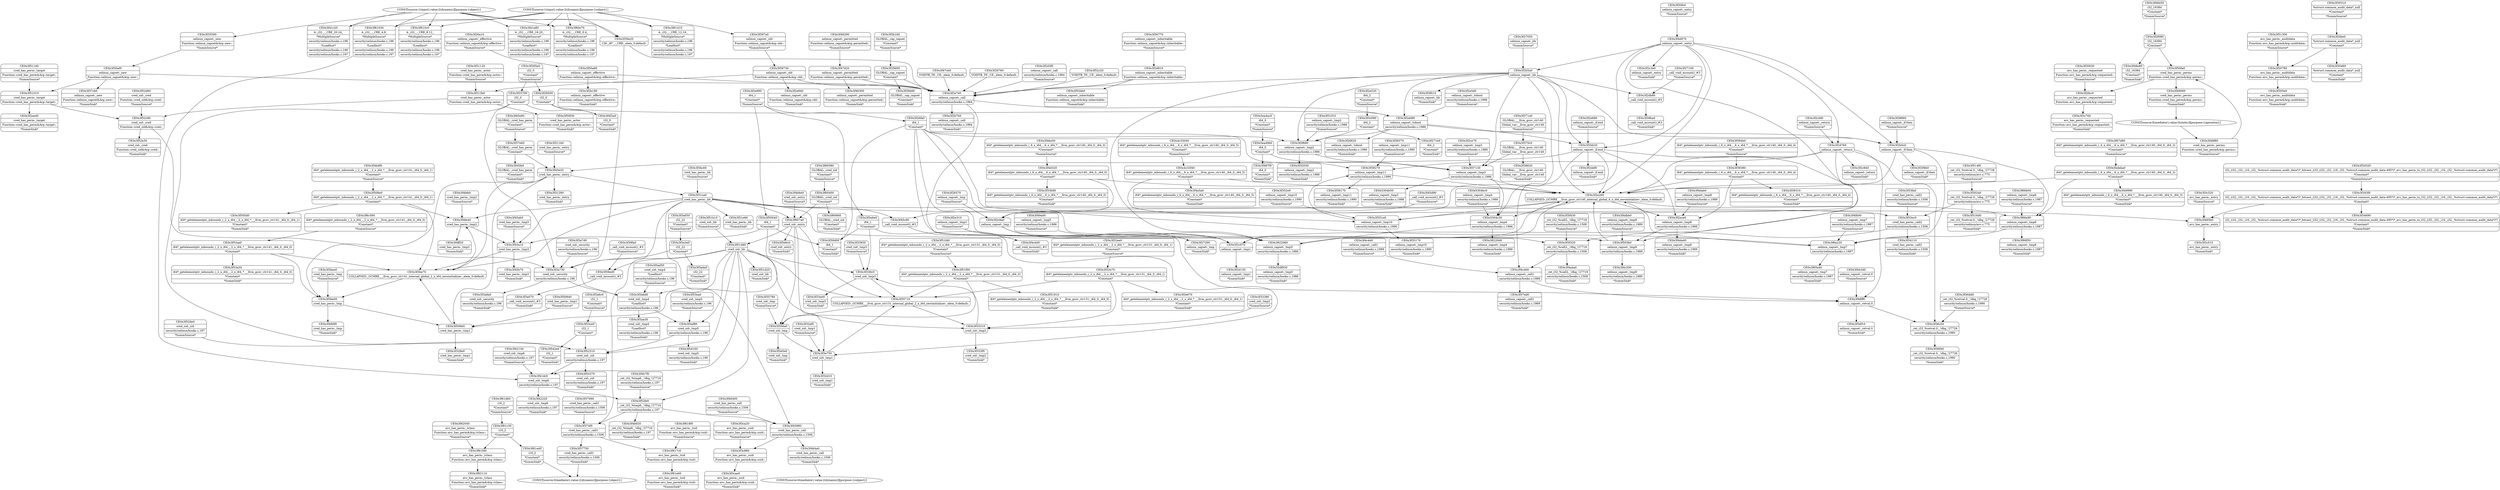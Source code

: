 digraph {
	CE0x3f374f0 [shape=record,shape=Mrecord,label="{CE0x3f374f0|cred_has_perm:_call1|security/selinux/hooks.c,1506}"]
	CE0x3f49a00 [shape=record,shape=Mrecord,label="{CE0x3f49a00|selinux_capset:_tmp5|security/selinux/hooks.c,1986|*SummSource*}"]
	CE0x3f5e6c0 [shape=record,shape=Mrecord,label="{CE0x3f5e6c0|cred_sid:_entry|*SummSink*}"]
	CE0x3f52bb0 [shape=record,shape=Mrecord,label="{CE0x3f52bb0|selinux_capset:_inheritable|Function::selinux_capset&Arg::inheritable::|*SummSink*}"]
	CE0x3f51480 [shape=record,shape=Mrecord,label="{CE0x3f51480|cred_sid:_bb}"]
	CE0x3f35170 [shape=record,shape=Mrecord,label="{CE0x3f35170|selinux_capset:_tmp10|security/selinux/hooks.c,1990|*SummSink*}"]
	CE0x3f6c580 [shape=record,shape=Mrecord,label="{CE0x3f6c580|i64*_getelementptr_inbounds_(_2_x_i64_,_2_x_i64_*___llvm_gcov_ctr141,_i64_0,_i64_0)|*Constant*|*SummSource*}"]
	CE0x3f3f320 [shape=record,shape=Mrecord,label="{CE0x3f3f320|_ret_i32_%call2,_!dbg_!27719|security/selinux/hooks.c,1508}"]
	CE0x3f4bdf0 [shape=record,shape=Mrecord,label="{CE0x3f4bdf0|i64*_getelementptr_inbounds_(_2_x_i64_,_2_x_i64_*___llvm_gcov_ctr141,_i64_0,_i64_1)|*Constant*|*SummSource*}"]
	CE0x3f26fa0 [shape=record,shape=Mrecord,label="{CE0x3f26fa0|i64_1|*Constant*}"]
	CE0x5bdeba0 [shape=record,shape=Mrecord,label="{CE0x5bdeba0|i64*_getelementptr_inbounds_(_6_x_i64_,_6_x_i64_*___llvm_gcov_ctr140,_i64_0,_i64_3)|*Constant*}"]
	CE0x3f38270 [shape=record,shape=Mrecord,label="{CE0x3f38270|selinux_capset:_tmp11|security/selinux/hooks.c,1990}"]
	CE0x3f60580 [shape=record,shape=Mrecord,label="{CE0x3f60580|GLOBAL:_cred_sid|*Constant*|*SummSource*}"]
	CE0x3f45e20 [shape=record,shape=Mrecord,label="{CE0x3f45e20|cred_has_perm:_entry}"]
	CE0x3f618f0 [shape=record,shape=Mrecord,label="{CE0x3f618f0|avc_has_perm:_tsid|Function::avc_has_perm&Arg::tsid::|*SummSource*}"]
	CE0x3f53ea0 [shape=record,shape=Mrecord,label="{CE0x3f53ea0|cred_sid:_tmp5|security/selinux/hooks.c,196|*SummSource*}"]
	CE0x3f617c0 [shape=record,shape=Mrecord,label="{CE0x3f617c0|avc_has_perm:_tsid|Function::avc_has_perm&Arg::tsid::}"]
	CE0x3f52e30 [shape=record,shape=Mrecord,label="{CE0x3f52e30|cred_sid:_cred|Function::cred_sid&Arg::cred::|*SummSink*}"]
	CE0x3f47cb0 [shape=record,shape=Mrecord,label="{CE0x3f47cb0|VOIDTB_TE:_CE:_elem_0:default:}"]
	CE0x3f46290 [shape=record,shape=Mrecord,label="{CE0x3f46290|selinux_capset:_permitted|Function::selinux_capset&Arg::permitted::|*SummSource*}"]
	CE0x3f464a0 [shape=record,shape=Mrecord,label="{CE0x3f464a0|cred_has_perm:_call|security/selinux/hooks.c,1506|*SummSink*}"]
	CE0x3f30030 [shape=record,shape=Mrecord,label="{CE0x3f30030|avc_has_perm:_requested|Function::avc_has_perm&Arg::requested::|*SummSource*}"]
	CE0x3f54160 [shape=record,shape=Mrecord,label="{CE0x3f54160|cred_sid:_tmp5|security/selinux/hooks.c,196|*SummSink*}"]
	CE0x3f33a00 [shape=record,shape=Mrecord,label="{CE0x3f33a00|cred_sid:_tmp3|*SummSink*}"]
	CE0x3f48e80 [shape=record,shape=Mrecord,label="{CE0x3f48e80|i32_16384|*Constant*|*SummSink*}"]
	CE0x3f4b7f0 [shape=record,shape=Mrecord,label="{CE0x3f4b7f0|_ret_i32_%tmp6,_!dbg_!27716|security/selinux/hooks.c,197|*SummSource*}"]
	CE0x3f343f0 [shape=record,shape=Mrecord,label="{CE0x3f343f0|i32_(i32,_i32,_i16,_i32,_%struct.common_audit_data*)*_bitcast_(i32_(i32,_i32,_i16,_i32,_%struct.common_audit_data.495*)*_avc_has_perm_to_i32_(i32,_i32,_i16,_i32,_%struct.common_audit_data*)*)|*Constant*}"]
	CE0x3f313b0 [shape=record,shape=Mrecord,label="{CE0x3f313b0|cred_has_perm:_actor|Function::cred_has_perm&Arg::actor::}"]
	CE0x3f36f40 [shape=record,shape=Mrecord,label="{CE0x3f36f40|_ret_i32_%retval.0,_!dbg_!27726|security/selinux/hooks.c,1990|*SummSink*}"]
	CE0x3f36dd0 [shape=record,shape=Mrecord,label="{CE0x3f36dd0|_ret_i32_%retval.0,_!dbg_!27726|security/selinux/hooks.c,1990|*SummSource*}"]
	CE0x3f3a6c0 [shape=record,shape=Mrecord,label="{CE0x3f3a6c0|i32_1|*Constant*|*SummSource*}"]
	CE0x3f52d60 [shape=record,shape=Mrecord,label="{CE0x3f52d60|cred_sid:_cred|Function::cred_sid&Arg::cred::|*SummSource*}"]
	CE0x3f48ff0 [shape=record,shape=Mrecord,label="{CE0x3f48ff0|selinux_capset:_retval.0}"]
	CE0x3f3ae30 [shape=record,shape=Mrecord,label="{CE0x3f3ae30|cred_sid:_tmp4|*LoadInst*|security/selinux/hooks.c,196|*SummSink*}"]
	CE0x4c32f40 [shape=record,shape=Mrecord,label="{CE0x4c32f40|i64*_getelementptr_inbounds_(_6_x_i64_,_6_x_i64_*___llvm_gcov_ctr140,_i64_0,_i64_5)|*Constant*}"]
	CE0x3f31e60 [shape=record,shape=Mrecord,label="{CE0x3f31e60|cred_has_perm:_bb|*SummSink*}"]
	CE0x3f338c0 [shape=record,shape=Mrecord,label="{CE0x3f338c0|cred_sid:_tmp3}"]
	CE0x3f27260 [shape=record,shape=Mrecord,label="{CE0x3f27260|selinux_capset:_tmp|*SummSink*}"]
	CE0x3f351e0 [shape=record,shape=Mrecord,label="{CE0x3f351e0|selinux_capset:_tmp10|security/selinux/hooks.c,1990}"]
	CE0x3f2e5d0 [shape=record,shape=Mrecord,label="{CE0x3f2e5d0|selinux_capset:_tobool|security/selinux/hooks.c,1986|*SummSource*}"]
	CE0x3f2def0 [shape=record,shape=Mrecord,label="{CE0x3f2def0|selinux_capset:_if.end|*SummSink*}"]
	CE0x3f49060 [shape=record,shape=Mrecord,label="{CE0x3f49060|cred_has_perm:_perms|Function::cred_has_perm&Arg::perms::|*SummSink*}"]
	CE0x3f33ec0 [shape=record,shape=Mrecord,label="{CE0x3f33ec0|cred_has_perm:_call2|security/selinux/hooks.c,1508}"]
	CE0x3f37750 [shape=record,shape=Mrecord,label="{CE0x3f37750|cred_has_perm:_call1|security/selinux/hooks.c,1506|*SummSink*}"]
	CE0x3f30310 [shape=record,shape=Mrecord,label="{CE0x3f30310|%struct.common_audit_data*_null|*Constant*|*SummSource*}"]
	CE0x3f514f0 [shape=record,shape=Mrecord,label="{CE0x3f514f0|_ret_i32_%retval.0,_!dbg_!27728|security/selinux/avc.c,775|*SummSource*}"]
	CE0x3f39ed0 [shape=record,shape=Mrecord,label="{CE0x3f39ed0|_call_void_mcount()_#3}"]
	CE0x3f54370 [shape=record,shape=Mrecord,label="{CE0x3f54370|cred_sid:_sid|security/selinux/hooks.c,197|*SummSink*}"]
	CE0x3f50840 [shape=record,shape=Mrecord,label="{CE0x3f50840|cred_has_perm:_tmp1|*SummSource*}"]
	CE0x3f3e5e0 [shape=record,shape=Mrecord,label="{CE0x3f3e5e0|cred_sid:_tmp|*SummSink*}"]
	CE0x3f2b5a0 [shape=record,shape=Mrecord,label="{CE0x3f2b5a0|selinux_capset:_bb}"]
	CE0x3f2e260 [shape=record,shape=Mrecord,label="{CE0x3f2e260|COLLAPSED:_GCMRE___llvm_gcov_ctr140_internal_global_6_x_i64_zeroinitializer:_elem_0:default:}"]
	CE0x3f68f50 [shape=record,shape=Mrecord,label="{CE0x3f68f50|selinux_capset:_tmp6|security/selinux/hooks.c,1987|*SummSink*}"]
	CE0x3f45e90 [shape=record,shape=Mrecord,label="{CE0x3f45e90|GLOBAL:_cred_has_perm|*Constant*|*SummSource*}"]
	CE0x3f37ed0 [shape=record,shape=Mrecord,label="{CE0x3f37ed0|selinux_capset:_call1|security/selinux/hooks.c,1989|*SummSink*}"]
	CE0x3f37130 [shape=record,shape=Mrecord,label="{CE0x3f37130|selinux_capset:_tmp3|security/selinux/hooks.c,1986}"]
	CE0x3f37cb0 [shape=record,shape=Mrecord,label="{CE0x3f37cb0|selinux_capset:_new|Function::selinux_capset&Arg::new::|*SummSink*}"]
	CE0x3f66a90 [shape=record,shape=Mrecord,label="{CE0x3f66a90|selinux_capset:_tmp6|security/selinux/hooks.c,1987}"]
	CE0x3f3e6e0 [shape=record,shape=Mrecord,label="{CE0x3f3e6e0|i64_1|*Constant*}"]
	CE0x3f2db80 [shape=record,shape=Mrecord,label="{CE0x3f2db80|_call_void_mcount()_#3}"]
	CE0x3f4c200 [shape=record,shape=Mrecord,label="{CE0x3f4c200|selinux_capset:_tmp9|security/selinux/hooks.c,1989|*SummSink*}"]
	CE0x3f2e940 [shape=record,shape=Mrecord,label="{CE0x3f2e940|selinux_capset:_old|Function::selinux_capset&Arg::old::|*SummSink*}"]
	CE0x3f51f00 [shape=record,shape=Mrecord,label="{CE0x3f51f00|i64*_getelementptr_inbounds_(_2_x_i64_,_2_x_i64_*___llvm_gcov_ctr131,_i64_0,_i64_0)|*Constant*}"]
	CE0x3f42100 [shape=record,shape=Mrecord,label="{CE0x3f42100|cred_sid:_tmp6|security/selinux/hooks.c,197|*SummSource*}"]
	CE0x3f32030 [shape=record,shape=Mrecord,label="{CE0x3f32030|selinux_capset:_tmp2|security/selinux/hooks.c,1986|*SummSink*}"]
	CE0x3f49990 [shape=record,shape=Mrecord,label="{CE0x3f49990|i64*_getelementptr_inbounds_(_6_x_i64_,_6_x_i64_*___llvm_gcov_ctr140,_i64_0,_i64_3)|*Constant*|*SummSink*}"]
	CE0x3f2c070 [shape=record,shape=Mrecord,label="{CE0x3f2c070|selinux_capset:_tmp1}"]
	CE0x3f39fa0 [shape=record,shape=Mrecord,label="{CE0x3f39fa0|_call_void_mcount()_#3|*SummSource*}"]
	CE0x3f27100 [shape=record,shape=Mrecord,label="{CE0x3f27100|_call_void_mcount()_#3|*SummSource*}"]
	CE0x3f298b0 [shape=record,shape=Mrecord,label="{CE0x3f298b0|selinux_capset:_if.then|*SummSink*}"]
	CE0x3f4dab0 [shape=record,shape=Mrecord,label="{CE0x3f4dab0|selinux_capset:_tmp8|security/selinux/hooks.c,1989|*SummSource*}"]
	CE0x3f45880 [shape=record,shape=Mrecord,label="{CE0x3f45880|cred_has_perm:_call|security/selinux/hooks.c,1506}"]
	CE0x3f51300 [shape=record,shape=Mrecord,label="{CE0x3f51300|avc_has_perm:_auditdata|Function::avc_has_perm&Arg::auditdata::|*SummSource*}"]
	CE0x3f371a0 [shape=record,shape=Mrecord,label="{CE0x3f371a0|GLOBAL:___llvm_gcov_ctr140|Global_var:__llvm_gcov_ctr140|*SummSource*}"]
	CE0x55df930 [shape=record,shape=Mrecord,label="{CE0x55df930|selinux_capset:_tmp5|security/selinux/hooks.c,1986|*SummSink*}"]
	CE0x3f2e680 [shape=record,shape=Mrecord,label="{CE0x3f2e680|selinux_capset:_if.end|*SummSource*}"]
	CE0x3f50a80 [shape=record,shape=Mrecord,label="{CE0x3f50a80|selinux_capset:_effective|Function::selinux_capset&Arg::effective::}"]
	CE0x3f26760 [shape=record,shape=Mrecord,label="{CE0x3f26760|VOIDTB_TE:_CE:_elem_0:default:}"]
	CE0x3f3a8a0 [shape=record,shape=Mrecord,label="{CE0x3f3a8a0|cred_sid:_security|security/selinux/hooks.c,196|*SummSink*}"]
	CE0x3f31290 [shape=record,shape=Mrecord,label="{CE0x3f31290|cred_has_perm:_entry|*SummSink*}"]
	CE0x3f503b0 [shape=record,shape=Mrecord,label="{CE0x3f503b0|selinux_capset:_tmp9|security/selinux/hooks.c,1989}"]
	CE0x3f2fec0 [shape=record,shape=Mrecord,label="{CE0x3f2fec0|avc_has_perm:_requested|Function::avc_has_perm&Arg::requested::}"]
	CE0x3f3a3e0 [shape=record,shape=Mrecord,label="{CE0x3f3a3e0|i32_22|*Constant*}"]
	CE0x3f47d20 [shape=record,shape=Mrecord,label="{CE0x3f47d20|selinux_capset:_permitted|Function::selinux_capset&Arg::permitted::}"]
	CE0x3f39dd0 [shape=record,shape=Mrecord,label="{CE0x3f39dd0|GLOBAL:_cap_capset|*Constant*|*SummSink*}"]
	CE0x3f61a60 [shape=record,shape=Mrecord,label="{CE0x3f61a60|avc_has_perm:_tsid|Function::avc_has_perm&Arg::tsid::|*SummSink*}"]
	CE0x3f33b80 [shape=record,shape=Mrecord,label="{CE0x3f33b80|i64*_getelementptr_inbounds_(_6_x_i64_,_6_x_i64_*___llvm_gcov_ctr140,_i64_0,_i64_0)|*Constant*|*SummSink*}"]
	CE0x3f51910 [shape=record,shape=Mrecord,label="{CE0x3f51910|i64*_getelementptr_inbounds_(_2_x_i64_,_2_x_i64_*___llvm_gcov_ctr131,_i64_0,_i64_0)|*Constant*|*SummSink*}"]
	CE0x3f4b6e0 [shape=record,shape=Mrecord,label="{CE0x3f4b6e0|cred_sid:_entry|*SummSource*}"]
	CE0x3f2e310 [shape=record,shape=Mrecord,label="{CE0x3f2e310|selinux_capset:_tmp1|*SummSource*}"]
	CE0x3822060 [shape=record,shape=Mrecord,label="{CE0x3822060|selinux_capset:_tmp5|security/selinux/hooks.c,1986}"]
	CE0x3f53ce0 [shape=record,shape=Mrecord,label="{CE0x3f53ce0|i32_1|*Constant*}"]
	CE0x3f34690 [shape=record,shape=Mrecord,label="{CE0x3f34690|i32_(i32,_i32,_i16,_i32,_%struct.common_audit_data*)*_bitcast_(i32_(i32,_i32,_i16,_i32,_%struct.common_audit_data.495*)*_avc_has_perm_to_i32_(i32,_i32,_i16,_i32,_%struct.common_audit_data*)*)|*Constant*|*SummSink*}"]
	CE0x5ea49b0 [shape=record,shape=Mrecord,label="{CE0x5ea49b0|i64_0|*Constant*}"]
	CE0x3f3a7d0 [shape=record,shape=Mrecord,label="{CE0x3f3a7d0|cred_sid:_security|security/selinux/hooks.c,196|*SummSource*}"]
	CE0x3f2d760 [shape=record,shape=Mrecord,label="{CE0x3f2d760|selinux_capset:_return}"]
	CE0x3f285e0 [shape=record,shape=Mrecord,label="{CE0x3f285e0|i32_0|*Constant*|*SummSource*}"]
	CE0x3f271b0 [shape=record,shape=Mrecord,label="{CE0x3f271b0|i64_2|*Constant*|*SummSink*}"]
	CE0x3f4cd40 [shape=record,shape=Mrecord,label="{CE0x3f4cd40|_call_void_mcount()_#3|*SummSink*}"]
	CE0x3f2b0c0 [shape=record,shape=Mrecord,label="{CE0x3f2b0c0|selinux_capset:_if.then}"]
	CE0x3f60660 [shape=record,shape=Mrecord,label="{CE0x3f60660|GLOBAL:_cred_sid|*Constant*|*SummSink*}"]
	"CONST[source:0(mediator),value:0(static)][purpose:{operation}]"
	CE0x3f4feb0 [shape=record,shape=Mrecord,label="{CE0x3f4feb0|cred_has_perm:_tmp2|*SummSource*}"]
	CE0x5ea4ac0 [shape=record,shape=Mrecord,label="{CE0x5ea4ac0|i64_0|*Constant*|*SummSource*}"]
	CE0x3f41dc0 [shape=record,shape=Mrecord,label="{CE0x3f41dc0|cred_sid:_tmp6|security/selinux/hooks.c,197}"]
	CE0x3f2e890 [shape=record,shape=Mrecord,label="{CE0x3f2e890|i64_1|*Constant*|*SummSource*}"]
	CE0x3f50f30 [shape=record,shape=Mrecord,label="{CE0x3f50f30|cred_has_perm:_actor|Function::cred_has_perm&Arg::actor::|*SummSink*}"]
	CE0x3f38170 [shape=record,shape=Mrecord,label="{CE0x3f38170|selinux_capset:_tmp11|security/selinux/hooks.c,1990|*SummSink*}"]
	CE0x3f542e0 [shape=record,shape=Mrecord,label="{CE0x3f542e0|i32_1|*Constant*|*SummSink*}"]
	CE0x3f67d80 [shape=record,shape=Mrecord,label="{CE0x3f67d80|i64*_getelementptr_inbounds_(_6_x_i64_,_6_x_i64_*___llvm_gcov_ctr140,_i64_0,_i64_3)|*Constant*|*SummSource*}"]
	CE0x3f3f680 [shape=record,shape=Mrecord,label="{CE0x3f3f680|selinux_capset:_tmp2|security/selinux/hooks.c,1986}"]
	CE0x3f3c510 [shape=record,shape=Mrecord,label="{CE0x3f3c510|avc_has_perm:_entry|*SummSink*}"]
	CE0x3f30fc0 [shape=record,shape=Mrecord,label="{CE0x3f30fc0|selinux_capset:_entry|*SummSource*}"]
	CE0x3f53aa0 [shape=record,shape=Mrecord,label="{CE0x3f53aa0|i64*_getelementptr_inbounds_(_2_x_i64_,_2_x_i64_*___llvm_gcov_ctr141,_i64_0,_i64_0)|*Constant*}"]
	CE0x3f508e0 [shape=record,shape=Mrecord,label="{CE0x3f508e0|i64*_getelementptr_inbounds_(_2_x_i64_,_2_x_i64_*___llvm_gcov_ctr141,_i64_0,_i64_1)|*Constant*}"]
	CE0x3f28500 [shape=record,shape=Mrecord,label="{CE0x3f28500|i32_0|*Constant*}"]
	CE0x3f506b0 [shape=record,shape=Mrecord,label="{CE0x3f506b0|cred_has_perm:_tmp1}"]
	CE0x3f2d3f0 [shape=record,shape=Mrecord,label="{CE0x3f2d3f0|selinux_capset:_call|security/selinux/hooks.c,1984|*SummSource*}"]
	CE0x3f26570 [shape=record,shape=Mrecord,label="{CE0x3f26570|selinux_capset:_tmp|*SummSource*}"]
	CE0x3f33310 [shape=record,shape=Mrecord,label="{CE0x3f33310|cred_sid:_tmp2}"]
	CE0x3f328e0 [shape=record,shape=Mrecord,label="{CE0x3f328e0|cred_has_perm:_tmp1|*SummSink*}"]
	CE0x3f443d0 [shape=record,shape=Mrecord,label="{CE0x3f443d0|selinux_capset:_retval.0|*SummSource*}"]
	CE0x3f33700 [shape=record,shape=Mrecord,label="{CE0x3f33700|i32_0|*Constant*}"]
	"CONST[source:1(input),value:2(dynamic)][purpose:{object}]"
	CE0x3f311b0 [shape=record,shape=Mrecord,label="{CE0x3f311b0|cred_has_perm:_entry|*SummSource*}"]
	CE0x3f6a220 [shape=record,shape=Mrecord,label="{CE0x3f6a220|selinux_capset:_tmp7|security/selinux/hooks.c,1987}"]
	CE0x3f61c30 [shape=record,shape=Mrecord,label="{CE0x3f61c30|i16_2|*Constant*}"]
	CE0x3f37e60 [shape=record,shape=Mrecord,label="{CE0x3f37e60|GLOBAL:_cred_has_perm|*Constant*}"]
	CE0x3f4c4d0 [shape=record,shape=Mrecord,label="{CE0x3f4c4d0|selinux_capset:_call1|security/selinux/hooks.c,1989|*SummSource*}"]
	CE0x3f30780 [shape=record,shape=Mrecord,label="{CE0x3f30780|avc_has_perm:_auditdata|Function::avc_has_perm&Arg::auditdata::}"]
	CE0x3f302a0 [shape=record,shape=Mrecord,label="{CE0x3f302a0|_ret_i32_%retval.0,_!dbg_!27728|security/selinux/avc.c,775}"]
	CE0x5304c30 [shape=record,shape=Mrecord,label="{CE0x5304c30|selinux_capset:_tmp4|security/selinux/hooks.c,1986}"]
	CE0x3f529e0 [shape=record,shape=Mrecord,label="{CE0x3f529e0|cred_sid:_sid|security/selinux/hooks.c,197|*SummSource*}"]
	CE0x3f2e7e0 [shape=record,shape=Mrecord,label="{CE0x3f2e7e0|selinux_capset:_call|security/selinux/hooks.c,1984}"]
	CE0x3f66b00 [shape=record,shape=Mrecord,label="{CE0x3f66b00|selinux_capset:_tmp6|security/selinux/hooks.c,1987|*SummSource*}"]
	CE0x3f4c460 [shape=record,shape=Mrecord,label="{CE0x3f4c460|selinux_capset:_call1|security/selinux/hooks.c,1989}"]
	CE0x3f4fb00 [shape=record,shape=Mrecord,label="{CE0x3f4fb00|selinux_capset:_tmp7|security/selinux/hooks.c,1987|*SummSource*}"]
	CE0x3f4fe40 [shape=record,shape=Mrecord,label="{CE0x3f4fe40|cred_has_perm:_tmp2}"]
	CE0x3f3a070 [shape=record,shape=Mrecord,label="{CE0x3f3a070|_call_void_mcount()_#3|*SummSink*}"]
	CE0x3f61d60 [shape=record,shape=Mrecord,label="{CE0x3f61d60|i16_2|*Constant*|*SummSource*}"]
	CE0x3f50fa0 [shape=record,shape=Mrecord,label="{CE0x3f50fa0|cred_has_perm:_perms|Function::cred_has_perm&Arg::perms::}"]
	CE0x3f3f430 [shape=record,shape=Mrecord,label="{CE0x3f3f430|_ret_i32_%call2,_!dbg_!27719|security/selinux/hooks.c,1508|*SummSource*}"]
	CE0x3f4f2a0 [shape=record,shape=Mrecord,label="{CE0x3f4f2a0|i32_0|*Constant*|*SummSink*}"]
	CE0x3f38370 [shape=record,shape=Mrecord,label="{CE0x3f38370|selinux_capset:_tmp11|security/selinux/hooks.c,1990|*SummSource*}"]
	CE0x3f60e70 [shape=record,shape=Mrecord,label="{CE0x3f60e70|4:_i32,_:_CRE_0,4_|*MultipleSource*|security/selinux/hooks.c,196|*LoadInst*|security/selinux/hooks.c,196|security/selinux/hooks.c,197}"]
	CE0x3f45d90 [shape=record,shape=Mrecord,label="{CE0x3f45d90|_call_void_mcount()_#3|*SummSource*}"]
	CE0x3f51010 [shape=record,shape=Mrecord,label="{CE0x3f51010|cred_has_perm:_target|Function::cred_has_perm&Arg::target::}"]
	CE0x3f65a40 [shape=record,shape=Mrecord,label="{CE0x3f65a40|selinux_capset:_tmp7|security/selinux/hooks.c,1987|*SummSink*}"]
	CE0x3f31ca0 [shape=record,shape=Mrecord,label="{CE0x3f31ca0|cred_has_perm:_bb}"]
	CE0x3f480f0 [shape=record,shape=Mrecord,label="{CE0x3f480f0|cred_has_perm:_tmp|*SummSink*}"]
	CE0x3f41c20 [shape=record,shape=Mrecord,label="{CE0x3f41c20|4:_i32,_:_CRE_20,24_|*MultipleSource*|security/selinux/hooks.c,196|*LoadInst*|security/selinux/hooks.c,196|security/selinux/hooks.c,197}"]
	CE0x3f4a5a0 [shape=record,shape=Mrecord,label="{CE0x3f4a5a0|i64*_getelementptr_inbounds_(_6_x_i64_,_6_x_i64_*___llvm_gcov_ctr140,_i64_0,_i64_5)|*Constant*|*SummSink*}"]
	CE0x3f60400 [shape=record,shape=Mrecord,label="{CE0x3f60400|GLOBAL:_cred_sid|*Constant*}"]
	CE0x3f2c9a0 [shape=record,shape=Mrecord,label="{CE0x3f2c9a0|selinux_capset:_tmp}"]
	CE0x3f52c20 [shape=record,shape=Mrecord,label="{CE0x3f52c20|VOIDTB_TE:_CE:_elem_0:default:}"]
	CE0x38220d0 [shape=record,shape=Mrecord,label="{CE0x38220d0|selinux_capset:_tmp4|security/selinux/hooks.c,1986|*SummSink*}"]
	CE0x3f35710 [shape=record,shape=Mrecord,label="{CE0x3f35710|COLLAPSED:_GCMRE___llvm_gcov_ctr131_internal_global_2_x_i64_zeroinitializer:_elem_0:default:}"]
	CE0x3f3ad50 [shape=record,shape=Mrecord,label="{CE0x3f3ad50|cred_sid:_tmp4|*LoadInst*|security/selinux/hooks.c,196|*SummSource*}"]
	CE0x3f33380 [shape=record,shape=Mrecord,label="{CE0x3f33380|cred_sid:_tmp2|*SummSource*}"]
	CE0x3f2b180 [shape=record,shape=Mrecord,label="{CE0x3f2b180|selinux_capset:_effective|Function::selinux_capset&Arg::effective::|*SummSink*}"]
	CE0x3f505d0 [shape=record,shape=Mrecord,label="{CE0x3f505d0|i64*_getelementptr_inbounds_(_2_x_i64_,_2_x_i64_*___llvm_gcov_ctr141,_i64_0,_i64_1)|*Constant*|*SummSink*}"]
	CE0x3f62110 [shape=record,shape=Mrecord,label="{CE0x3f62110|avc_has_perm:_tclass|Function::avc_has_perm&Arg::tclass::|*SummSink*}"]
	"CONST[source:0(mediator),value:2(dynamic)][purpose:{subject}]"
	CE0x3f4d320 [shape=record,shape=Mrecord,label="{CE0x3f4d320|i64*_getelementptr_inbounds_(_6_x_i64_,_6_x_i64_*___llvm_gcov_ctr140,_i64_0,_i64_0)|*Constant*}"]
	CE0x3f36c50 [shape=record,shape=Mrecord,label="{CE0x3f36c50|_ret_i32_%retval.0,_!dbg_!27726|security/selinux/hooks.c,1990}"]
	CE0x3f32e70 [shape=record,shape=Mrecord,label="{CE0x3f32e70|i64*_getelementptr_inbounds_(_2_x_i64_,_2_x_i64_*___llvm_gcov_ctr131,_i64_0,_i64_1)|*Constant*}"]
	CE0x3f2bb20 [shape=record,shape=Mrecord,label="{CE0x3f2bb20|selinux_capset:_if.end}"]
	CE0x3f45a10 [shape=record,shape=Mrecord,label="{CE0x3f45a10|cred_has_perm:_tmp3}"]
	CE0x3f3a4a0 [shape=record,shape=Mrecord,label="{CE0x3f3a4a0|i32_22|*Constant*|*SummSink*}"]
	CE0x3f39730 [shape=record,shape=Mrecord,label="{CE0x3f39730|selinux_capset:_old|Function::selinux_capset&Arg::old::}"]
	CE0x3f33fa0 [shape=record,shape=Mrecord,label="{CE0x3f33fa0|cred_has_perm:_call2|security/selinux/hooks.c,1508|*SummSource*}"]
	CE0x3f2ece0 [shape=record,shape=Mrecord,label="{CE0x3f2ece0|selinux_capset:_tmp8|security/selinux/hooks.c,1989}"]
	CE0x3f31120 [shape=record,shape=Mrecord,label="{CE0x3f31120|cred_has_perm:_actor|Function::cred_has_perm&Arg::actor::|*SummSource*}"]
	CE0x3f2ee40 [shape=record,shape=Mrecord,label="{CE0x3f2ee40|cred_has_perm:_target|Function::cred_has_perm&Arg::target::|*SummSink*}"]
	CE0x3f35600 [shape=record,shape=Mrecord,label="{CE0x3f35600|GLOBAL:_cap_capset|*Constant*}"]
	CE0x3f3abd0 [shape=record,shape=Mrecord,label="{CE0x3f3abd0|cred_sid:_tmp4|*LoadInst*|security/selinux/hooks.c,196}"]
	CE0x4c33040 [shape=record,shape=Mrecord,label="{CE0x4c33040|i64*_getelementptr_inbounds_(_6_x_i64_,_6_x_i64_*___llvm_gcov_ctr140,_i64_0,_i64_5)|*Constant*|*SummSource*}"]
	CE0x3f30af0 [shape=record,shape=Mrecord,label="{CE0x3f30af0|selinux_capset:_new|Function::selinux_capset&Arg::new::}"]
	CE0x3f36770 [shape=record,shape=Mrecord,label="{CE0x3f36770|selinux_capset:_inheritable|Function::selinux_capset&Arg::inheritable::|*SummSource*}"]
	CE0x3f34110 [shape=record,shape=Mrecord,label="{CE0x3f34110|cred_has_perm:_call2|security/selinux/hooks.c,1508|*SummSink*}"]
	CE0x3f51fd0 [shape=record,shape=Mrecord,label="{CE0x3f51fd0|i64*_getelementptr_inbounds_(_2_x_i64_,_2_x_i64_*___llvm_gcov_ctr131,_i64_0,_i64_0)|*Constant*|*SummSource*}"]
	CE0x3f2cfd0 [shape=record,shape=Mrecord,label="{CE0x3f2cfd0|selinux_capset:_return|*SummSource*}"]
	CE0x3f2c840 [shape=record,shape=Mrecord,label="{CE0x3f2c840|selinux_capset:_return|*SummSink*}"]
	CE0x3f3c090 [shape=record,shape=Mrecord,label="{CE0x3f3c090|i64_2|*Constant*}"]
	CE0x3f3c320 [shape=record,shape=Mrecord,label="{CE0x3f3c320|avc_has_perm:_entry|*SummSource*}"]
	CE0x3f3c760 [shape=record,shape=Mrecord,label="{CE0x3f3c760|avc_has_perm:_requested|Function::avc_has_perm&Arg::requested::|*SummSink*}"]
	CE0x3f51160 [shape=record,shape=Mrecord,label="{CE0x3f51160|cred_has_perm:_target|Function::cred_has_perm&Arg::target::|*SummSource*}"]
	CE0x3f2e520 [shape=record,shape=Mrecord,label="{CE0x3f2e520|i64_2|*Constant*|*SummSource*}"]
	CE0x3f32d10 [shape=record,shape=Mrecord,label="{CE0x3f32d10|cred_sid:_tmp1|*SummSink*}"]
	CE0x3f52310 [shape=record,shape=Mrecord,label="{CE0x3f52310|cred_sid:_sid|security/selinux/hooks.c,197}"]
	CE0x3f53a30 [shape=record,shape=Mrecord,label="{CE0x3f53a30|i64*_getelementptr_inbounds_(_2_x_i64_,_2_x_i64_*___llvm_gcov_ctr141,_i64_0,_i64_0)|*Constant*|*SummSink*}"]
	CE0x3f45ab0 [shape=record,shape=Mrecord,label="{CE0x3f45ab0|cred_has_perm:_tmp3|*SummSource*}"]
	CE0x3f3f010 [shape=record,shape=Mrecord,label="{CE0x3f3f010|selinux_capset:_bb|*SummSink*}"]
	CE0x3f45c90 [shape=record,shape=Mrecord,label="{CE0x3f45c90|_call_void_mcount()_#3}"]
	CE0x3f394b0 [shape=record,shape=Mrecord,label="{CE0x3f394b0|i64*_getelementptr_inbounds_(_6_x_i64_,_6_x_i64_*___llvm_gcov_ctr140,_i64_0,_i64_4)|*Constant*|*SummSource*}"]
	CE0x3f4d870 [shape=record,shape=Mrecord,label="{CE0x3f4d870|selinux_capset:_entry}"]
	CE0x3f2f080 [shape=record,shape=Mrecord,label="{CE0x3f2f080|i32_16384|*Constant*}"]
	CE0x3f2fde0 [shape=record,shape=Mrecord,label="{CE0x3f2fde0|%struct.common_audit_data*_null|*Constant*}"]
	CE0x3f31f10 [shape=record,shape=Mrecord,label="{CE0x3f31f10|selinux_capset:_tmp2|security/selinux/hooks.c,1986|*SummSource*}"]
	CE0x3f2b7b0 [shape=record,shape=Mrecord,label="{CE0x3f2b7b0|selinux_capset:_call|security/selinux/hooks.c,1984|*SummSink*}"]
	CE0x3f45fe0 [shape=record,shape=Mrecord,label="{CE0x3f45fe0|GLOBAL:_cred_has_perm|*Constant*|*SummSink*}"]
	CE0x3f3be00 [shape=record,shape=Mrecord,label="{CE0x3f3be00|cred_has_perm:_tmp}"]
	CE0x3f46400 [shape=record,shape=Mrecord,label="{CE0x3f46400|cred_has_perm:_call|security/selinux/hooks.c,1506|*SummSource*}"]
	CE0x3f3b160 [shape=record,shape=Mrecord,label="{CE0x3f3b160|GLOBAL:_cap_capset|*Constant*|*SummSource*}"]
	CE0x5304b50 [shape=record,shape=Mrecord,label="{CE0x5304b50|selinux_capset:_tmp3|security/selinux/hooks.c,1986|*SummSink*}"]
	CE0x3f30d00 [shape=record,shape=Mrecord,label="{CE0x3f30d00|i64_1|*Constant*|*SummSink*}"]
	CE0x3f26620 [shape=record,shape=Mrecord,label="{CE0x3f26620|selinux_capset:_tobool|security/selinux/hooks.c,1986|*SummSink*}"]
	CE0x3f4dbb0 [shape=record,shape=Mrecord,label="{CE0x3f4dbb0|selinux_capset:_tmp9|security/selinux/hooks.c,1989|*SummSource*}"]
	CE0x3f3cae0 [shape=record,shape=Mrecord,label="{CE0x3f3cae0|avc_has_perm:_ssid|Function::avc_has_perm&Arg::ssid::|*SummSink*}"]
	CE0x3f51d20 [shape=record,shape=Mrecord,label="{CE0x3f51d20|cred_sid:_bb|*SummSink*}"]
	CE0x3f61030 [shape=record,shape=Mrecord,label="{CE0x3f61030|4:_i32,_:_CRE_4,8_|*MultipleSource*|security/selinux/hooks.c,196|*LoadInst*|security/selinux/hooks.c,196|security/selinux/hooks.c,197}"]
	CE0x3f33930 [shape=record,shape=Mrecord,label="{CE0x3f33930|cred_sid:_tmp3|*SummSource*}"]
	CE0x3f610c0 [shape=record,shape=Mrecord,label="{CE0x3f610c0|4:_i32,_:_CRE_8,12_|*MultipleSource*|security/selinux/hooks.c,196|*LoadInst*|security/selinux/hooks.c,196|security/selinux/hooks.c,197}"]
	CE0x3f2ce70 [shape=record,shape=Mrecord,label="{CE0x3f2ce70|selinux_capset:_tmp3|security/selinux/hooks.c,1986|*SummSource*}"]
	CE0x3f39310 [shape=record,shape=Mrecord,label="{CE0x3f39310|i64*_getelementptr_inbounds_(_6_x_i64_,_6_x_i64_*___llvm_gcov_ctr140,_i64_0,_i64_4)|*Constant*|*SummSink*}"]
	CE0x3f352e0 [shape=record,shape=Mrecord,label="{CE0x3f352e0|selinux_capset:_tmp10|security/selinux/hooks.c,1990|*SummSource*}"]
	CE0x3f356a0 [shape=record,shape=Mrecord,label="{CE0x3f356a0|cred_sid:_tmp}"]
	CE0x3f397a0 [shape=record,shape=Mrecord,label="{CE0x3f397a0|selinux_capset:_old|Function::selinux_capset&Arg::old::|*SummSource*}"]
	CE0x3f607a0 [shape=record,shape=Mrecord,label="{CE0x3f607a0|cred_sid:_entry}"]
	CE0x5304bc0 [shape=record,shape=Mrecord,label="{CE0x5304bc0|selinux_capset:_tmp4|security/selinux/hooks.c,1986|*SummSource*}"]
	CE0x3f52fe0 [shape=record,shape=Mrecord,label="{CE0x3f52fe0|_ret_i32_%tmp6,_!dbg_!27716|security/selinux/hooks.c,197}"]
	CE0x3f62040 [shape=record,shape=Mrecord,label="{CE0x3f62040|avc_has_perm:_tclass|Function::avc_has_perm&Arg::tclass::|*SummSource*}"]
	CE0x3f487f0 [shape=record,shape=Mrecord,label="{CE0x3f487f0|i64_0|*Constant*|*SummSink*}"]
	CE0x3f34520 [shape=record,shape=Mrecord,label="{CE0x3f34520|i32_(i32,_i32,_i16,_i32,_%struct.common_audit_data*)*_bitcast_(i32_(i32,_i32,_i16,_i32,_%struct.common_audit_data.495*)*_avc_has_perm_to_i32_(i32,_i32,_i16,_i32,_%struct.common_audit_data*)*)|*Constant*|*SummSource*}"]
	CE0x3f32af0 [shape=record,shape=Mrecord,label="{CE0x3f32af0|cred_sid:_tmp1|*SummSource*}"]
	CE0x3f39ba0 [shape=record,shape=Mrecord,label="{CE0x3f39ba0|_call_void_mcount()_#3|*SummSink*}"]
	CE0x3f370c0 [shape=record,shape=Mrecord,label="{CE0x3f370c0|GLOBAL:___llvm_gcov_ctr140|Global_var:__llvm_gcov_ctr140}"]
	CE0x3f3c980 [shape=record,shape=Mrecord,label="{CE0x3f3c980|avc_has_perm:_ssid|Function::avc_has_perm&Arg::ssid::}"]
	CE0x3f38620 [shape=record,shape=Mrecord,label="{CE0x3f38620|GLOBAL:___llvm_gcov_ctr140|Global_var:__llvm_gcov_ctr140|*SummSink*}"]
	CE0x3f516d0 [shape=record,shape=Mrecord,label="{CE0x3f516d0|_ret_i32_%retval.0,_!dbg_!27728|security/selinux/avc.c,775|*SummSink*}"]
	CE0x3f32ee0 [shape=record,shape=Mrecord,label="{CE0x3f32ee0|i64*_getelementptr_inbounds_(_2_x_i64_,_2_x_i64_*___llvm_gcov_ctr131,_i64_0,_i64_1)|*Constant*|*SummSource*}"]
	CE0x3f4ff20 [shape=record,shape=Mrecord,label="{CE0x3f4ff20|cred_has_perm:_tmp2|*SummSink*}"]
	CE0x3f61fd0 [shape=record,shape=Mrecord,label="{CE0x3f61fd0|avc_has_perm:_tclass|Function::avc_has_perm&Arg::tclass::}"]
	CE0x3f3bee0 [shape=record,shape=Mrecord,label="{CE0x3f3bee0|cred_has_perm:_tmp|*SummSource*}"]
	CE0x3f45b70 [shape=record,shape=Mrecord,label="{CE0x3f45b70|cred_has_perm:_tmp3|*SummSink*}"]
	CE0x3f39a20 [shape=record,shape=Mrecord,label="{CE0x3f39a20|128:_i8*,_:_CRE:_elem_0:default:}"]
	CE0x3f3a730 [shape=record,shape=Mrecord,label="{CE0x3f3a730|cred_sid:_security|security/selinux/hooks.c,196}"]
	CE0x3f305e0 [shape=record,shape=Mrecord,label="{CE0x3f305e0|avc_has_perm:_auditdata|Function::avc_has_perm&Arg::auditdata::|*SummSink*}"]
	CE0x3f51b10 [shape=record,shape=Mrecord,label="{CE0x3f51b10|cred_sid:_bb|*SummSource*}"]
	CE0x3f61410 [shape=record,shape=Mrecord,label="{CE0x3f61410|4:_i32,_:_CRE_12,16_|*MultipleSource*|security/selinux/hooks.c,196|*LoadInst*|security/selinux/hooks.c,196|security/selinux/hooks.c,197}"]
	CE0x3f3af80 [shape=record,shape=Mrecord,label="{CE0x3f3af80|cred_sid:_tmp5|security/selinux/hooks.c,196}"]
	CE0x3f333f0 [shape=record,shape=Mrecord,label="{CE0x3f333f0|cred_sid:_tmp2|*SummSink*}"]
	"CONST[source:1(input),value:2(dynamic)][purpose:{subject}]"
	CE0x3f48d30 [shape=record,shape=Mrecord,label="{CE0x3f48d30|i32_16384|*Constant*|*SummSource*}"]
	CE0x3f27050 [shape=record,shape=Mrecord,label="{CE0x3f27050|selinux_capset:_bb|*SummSource*}"]
	CE0x3f46a50 [shape=record,shape=Mrecord,label="{CE0x3f46a50|i64*_getelementptr_inbounds_(_6_x_i64_,_6_x_i64_*___llvm_gcov_ctr140,_i64_0,_i64_0)|*Constant*|*SummSource*}"]
	CE0x3f3be70 [shape=record,shape=Mrecord,label="{CE0x3f3be70|COLLAPSED:_GCMRE___llvm_gcov_ctr141_internal_global_2_x_i64_zeroinitializer:_elem_0:default:}"]
	CE0x3f2d130 [shape=record,shape=Mrecord,label="{CE0x3f2d130|selinux_capset:_tmp1|*SummSink*}"]
	CE0x3f30460 [shape=record,shape=Mrecord,label="{CE0x3f30460|%struct.common_audit_data*_null|*Constant*|*SummSink*}"]
	CE0x3f35590 [shape=record,shape=Mrecord,label="{CE0x3f35590|selinux_capset:_new|Function::selinux_capset&Arg::new::|*SummSource*}"]
	CE0x3f35780 [shape=record,shape=Mrecord,label="{CE0x3f35780|cred_sid:_tmp|*SummSource*}"]
	CE0x3f3a650 [shape=record,shape=Mrecord,label="{CE0x3f3a650|i32_22|*Constant*|*SummSource*}"]
	CE0x3f41a80 [shape=record,shape=Mrecord,label="{CE0x3f41a80|4:_i32,_:_CRE_16,20_|*MultipleSource*|security/selinux/hooks.c,196|*LoadInst*|security/selinux/hooks.c,196|security/selinux/hooks.c,197}"]
	CE0x3f3e750 [shape=record,shape=Mrecord,label="{CE0x3f3e750|cred_sid:_tmp1}"]
	CE0x3f42220 [shape=record,shape=Mrecord,label="{CE0x3f42220|cred_sid:_tmp6|security/selinux/hooks.c,197|*SummSink*}"]
	CE0x3f3df10 [shape=record,shape=Mrecord,label="{CE0x3f3df10|selinux_capset:_retval.0|*SummSink*}"]
	CE0x3f4da40 [shape=record,shape=Mrecord,label="{CE0x3f4da40|selinux_capset:_tmp8|security/selinux/hooks.c,1989|*SummSink*}"]
	CE0x3f3bc60 [shape=record,shape=Mrecord,label="{CE0x3f3bc60|cred_has_perm:_bb|*SummSource*}"]
	CE0x3f39380 [shape=record,shape=Mrecord,label="{CE0x3f39380|i64*_getelementptr_inbounds_(_6_x_i64_,_6_x_i64_*___llvm_gcov_ctr140,_i64_0,_i64_4)|*Constant*}"]
	CE0x3f37690 [shape=record,shape=Mrecord,label="{CE0x3f37690|cred_has_perm:_call1|security/selinux/hooks.c,1506|*SummSource*}"]
	CE0x3f4a4a0 [shape=record,shape=Mrecord,label="{CE0x3f4a4a0|_ret_i32_%call2,_!dbg_!27719|security/selinux/hooks.c,1508|*SummSink*}"]
	CE0x3f3ca20 [shape=record,shape=Mrecord,label="{CE0x3f3ca20|avc_has_perm:_ssid|Function::avc_has_perm&Arg::ssid::|*SummSource*}"]
	CE0x3f61ed0 [shape=record,shape=Mrecord,label="{CE0x3f61ed0|i16_2|*Constant*|*SummSink*}"]
	CE0x3f38860 [shape=record,shape=Mrecord,label="{CE0x3f38860|selinux_capset:_if.then|*SummSource*}"]
	CE0x3f46300 [shape=record,shape=Mrecord,label="{CE0x3f46300|selinux_capset:_permitted|Function::selinux_capset&Arg::permitted::|*SummSink*}"]
	"CONST[source:0(mediator),value:2(dynamic)][purpose:{object}]"
	CE0x3f3e670 [shape=record,shape=Mrecord,label="{CE0x3f3e670|i64*_getelementptr_inbounds_(_2_x_i64_,_2_x_i64_*___llvm_gcov_ctr131,_i64_0,_i64_1)|*Constant*|*SummSink*}"]
	CE0x3f26a10 [shape=record,shape=Mrecord,label="{CE0x3f26a10|selinux_capset:_effective|Function::selinux_capset&Arg::effective::|*SummSource*}"]
	CE0x3f50640 [shape=record,shape=Mrecord,label="{CE0x3f50640|i64_1|*Constant*}"]
	CE0x3f52c90 [shape=record,shape=Mrecord,label="{CE0x3f52c90|cred_sid:_cred|Function::cred_sid&Arg::cred::}"]
	CE0x3f4b920 [shape=record,shape=Mrecord,label="{CE0x3f4b920|_ret_i32_%tmp6,_!dbg_!27716|security/selinux/hooks.c,197|*SummSink*}"]
	CE0x3f2d810 [shape=record,shape=Mrecord,label="{CE0x3f2d810|selinux_capset:_inheritable|Function::selinux_capset&Arg::inheritable::}"]
	CE0x3f48f80 [shape=record,shape=Mrecord,label="{CE0x3f48f80|cred_has_perm:_perms|Function::cred_has_perm&Arg::perms::|*SummSource*}"]
	CE0x3f2dd90 [shape=record,shape=Mrecord,label="{CE0x3f2dd90|selinux_capset:_tobool|security/selinux/hooks.c,1986}"]
	CE0x3f2c3e0 [shape=record,shape=Mrecord,label="{CE0x3f2c3e0|selinux_capset:_entry|*SummSink*}"]
	CE0x3f465b0 [shape=record,shape=Mrecord,label="{CE0x3f465b0|avc_has_perm:_entry}"]
	CE0x5304c30 -> CE0x3822060
	CE0x3f62040 -> CE0x3f61fd0
	CE0x3f2b0c0 -> CE0x3f2e260
	CE0x3f31ca0 -> CE0x3f374f0
	CE0x3f4d320 -> CE0x3f2e260
	CE0x3f33fa0 -> CE0x3f33ec0
	CE0x3f508e0 -> CE0x3f4fe40
	CE0x3f4c460 -> CE0x3f48ff0
	CE0x3f370c0 -> CE0x3f38620
	CE0x4c32f40 -> CE0x3f2e260
	CE0x3f6a220 -> CE0x3f65a40
	CE0x3f39380 -> CE0x3f2ece0
	CE0x3f2e890 -> CE0x3f26fa0
	CE0x3f51480 -> CE0x3f33310
	CE0x3f2dd90 -> CE0x3f26620
	CE0x3f2d760 -> CE0x3f2c840
	CE0x3f2d760 -> CE0x3f36c50
	CE0x3f356a0 -> CE0x3f3e750
	"CONST[source:1(input),value:2(dynamic)][purpose:{object}]" -> CE0x3f41c20
	CE0x3f3f430 -> CE0x3f3f320
	CE0x3f2c070 -> CE0x3f2e260
	CE0x3822060 -> CE0x55df930
	CE0x3f3be00 -> CE0x3f506b0
	CE0x3f61d60 -> CE0x3f61c30
	CE0x3f26fa0 -> CE0x3822060
	CE0x3f3e6e0 -> CE0x3f338c0
	"CONST[source:1(input),value:2(dynamic)][purpose:{object}]" -> CE0x3f41a80
	CE0x3f46a50 -> CE0x3f4d320
	CE0x3f31ca0 -> CE0x3f45c90
	CE0x3f33700 -> CE0x3f3a730
	CE0x3f2e7e0 -> CE0x3f2b7b0
	CE0x3f370c0 -> CE0x3f37130
	CE0x3f37690 -> CE0x3f374f0
	CE0x3f4fe40 -> CE0x3f4ff20
	CE0x3f31ca0 -> CE0x3f3f320
	CE0x3f45ab0 -> CE0x3f45a10
	CE0x3f2fde0 -> CE0x3f30460
	CE0x3f45880 -> CE0x3f464a0
	CE0x3f45e90 -> CE0x3f37e60
	CE0x3f2d3f0 -> CE0x3f2e7e0
	CE0x3f35600 -> CE0x3f39dd0
	CE0x3f51480 -> CE0x3f39ed0
	CE0x3f30310 -> CE0x3f2fde0
	CE0x5ea49b0 -> CE0x3f487f0
	CE0x3f51480 -> CE0x3f3af80
	CE0x3f356a0 -> CE0x3f3e5e0
	CE0x3f66a90 -> CE0x3f68f50
	CE0x3f2e890 -> CE0x3f3e6e0
	"CONST[source:1(input),value:2(dynamic)][purpose:{object}]" -> CE0x3f610c0
	CE0x3f3be00 -> CE0x3f480f0
	CE0x3f3a650 -> CE0x3f3a3e0
	CE0x3f4c460 -> CE0x3f37ed0
	CE0x3f30af0 -> CE0x3f2e7e0
	CE0x3f26fa0 -> CE0x3f6a220
	CE0x3f617c0 -> CE0x3f61a60
	CE0x3f6c580 -> CE0x3f53aa0
	CE0x3f30fc0 -> CE0x3f4d870
	CE0x3f313b0 -> CE0x3f50f30
	CE0x3f2fec0 -> CE0x3f3c760
	CE0x3f53ce0 -> CE0x3f542e0
	CE0x3f374f0 -> CE0x3f617c0
	CE0x3f33310 -> CE0x3f338c0
	CE0x3f311b0 -> CE0x3f45e20
	CE0x3f48f80 -> CE0x3f50fa0
	CE0x3f27050 -> CE0x3f2b5a0
	CE0x3f33ec0 -> CE0x3f3f320
	CE0x3f39380 -> CE0x3f39310
	CE0x3f2c070 -> CE0x3f2d130
	CE0x3f2b5a0 -> CE0x3f2db80
	CE0x3f61c30 -> CE0x3f61fd0
	CE0x3f49060 -> "CONST[source:0(mediator),value:0(static)][purpose:{operation}]"
	CE0x3f48ff0 -> CE0x3f36c50
	CE0x3f39730 -> CE0x3f2e7e0
	CE0x3f3f680 -> CE0x3f37130
	CE0x3f3abd0 -> CE0x3f3ae30
	CE0x3f53ce0 -> CE0x3f52310
	CE0x3f2e260 -> CE0x3f2ece0
	CE0x3f45e20 -> CE0x3f506b0
	CE0x3f39380 -> CE0x3f2e260
	CE0x3f32e70 -> CE0x3f35710
	CE0x3f2fde0 -> CE0x3f30780
	CE0x3f33930 -> CE0x3f338c0
	"CONST[source:1(input),value:2(dynamic)][purpose:{subject}]" -> CE0x3f61410
	CE0x3f3be70 -> CE0x3f4fe40
	CE0x3f60580 -> CE0x3f60400
	CE0x3f4d870 -> CE0x3f2c9a0
	CE0x3f45d90 -> CE0x3f45c90
	CE0x3f45e20 -> CE0x3f31ca0
	CE0x3f51f00 -> CE0x3f356a0
	CE0x4c32f40 -> CE0x3f351e0
	CE0x3f31120 -> CE0x3f313b0
	CE0x3f2f080 -> CE0x3f50fa0
	CE0x3f3e750 -> CE0x3f35710
	CE0x3f26760 -> CE0x3f2e7e0
	CE0x3f4fe40 -> CE0x3f45a10
	CE0x3f2ece0 -> CE0x3f503b0
	CE0x3f2e7e0 -> CE0x3f2dd90
	CE0x3f465b0 -> CE0x3f3c510
	CE0x3f4d870 -> CE0x3f2b5a0
	CE0x3f3a730 -> CE0x3f3abd0
	CE0x3f52fe0 -> CE0x3f4b920
	CE0x3f3c090 -> CE0x3f3f680
	CE0x3f53aa0 -> CE0x3f53a30
	CE0x3f3bee0 -> CE0x3f3be00
	CE0x3822060 -> CE0x3f2e260
	CE0x5304bc0 -> CE0x5304c30
	CE0x3f302a0 -> CE0x3f516d0
	CE0x3f2e260 -> CE0x3f351e0
	CE0x5bdeba0 -> CE0x3f2e260
	CE0x3f42100 -> CE0x3f41dc0
	CE0x5ea4ac0 -> CE0x5ea49b0
	CE0x3f4d870 -> CE0x3f2d760
	"CONST[source:1(input),value:2(dynamic)][purpose:{subject}]" -> CE0x3f41c20
	CE0x3f60400 -> CE0x3f607a0
	CE0x3f51160 -> CE0x3f51010
	CE0x3f607a0 -> CE0x3f51480
	CE0x3f52310 -> CE0x3f54370
	CE0x3f37750 -> "CONST[source:0(mediator),value:2(dynamic)][purpose:{object}]"
	CE0x3f607a0 -> CE0x3f5e6c0
	CE0x3f4d870 -> CE0x3f2bb20
	CE0x3f2e7e0 -> CE0x3f48ff0
	CE0x3f37130 -> CE0x5304c30
	CE0x3f2b5a0 -> CE0x3f3f010
	CE0x3f51fd0 -> CE0x3f51f00
	CE0x3f32e70 -> CE0x3f33310
	"CONST[source:1(input),value:2(dynamic)][purpose:{subject}]" -> CE0x3f41a80
	"CONST[source:1(input),value:2(dynamic)][purpose:{object}]" -> CE0x3f60e70
	CE0x3f51480 -> CE0x3f52310
	CE0x3f3ca20 -> CE0x3f3c980
	CE0x3f26fa0 -> CE0x3f3f680
	CE0x3f2c9a0 -> CE0x3f27260
	CE0x3f36c50 -> CE0x3f36f40
	CE0x3f2e260 -> CE0x3f2c9a0
	CE0x3f50840 -> CE0x3f506b0
	CE0x3f2e260 -> CE0x5304c30
	CE0x3f35600 -> CE0x3f2e7e0
	CE0x3f4dab0 -> CE0x3f2ece0
	CE0x3f4d870 -> CE0x3f2c070
	CE0x5304c30 -> CE0x38220d0
	CE0x3f2b5a0 -> CE0x3f37130
	CE0x3f31ca0 -> CE0x3f31e60
	CE0x3f3f320 -> CE0x3f4c460
	CE0x3f3ad50 -> CE0x3f3abd0
	CE0x3f3c980 -> CE0x3f3cae0
	CE0x3f302a0 -> CE0x3f33ec0
	CE0x3f50640 -> CE0x3f506b0
	CE0x3f2bb20 -> CE0x3f2ece0
	CE0x3f51b10 -> CE0x3f51480
	CE0x3f352e0 -> CE0x3f351e0
	CE0x3f39730 -> CE0x3f313b0
	CE0x3f514f0 -> CE0x3f302a0
	CE0x3f351e0 -> CE0x3f38270
	CE0x3f2b5a0 -> CE0x5304c30
	CE0x3f4b7f0 -> CE0x3f52fe0
	CE0x3f26fa0 -> CE0x3f503b0
	CE0x3f61ed0 -> "CONST[source:0(mediator),value:2(dynamic)][purpose:{object}]"
	CE0x3f45e20 -> CE0x3f3be00
	CE0x3f529e0 -> CE0x3f52310
	CE0x3f397a0 -> CE0x3f39730
	CE0x3f394b0 -> CE0x3f39380
	"CONST[source:1(input),value:2(dynamic)][purpose:{subject}]" -> CE0x3f39a20
	CE0x3f3be70 -> CE0x3f3be00
	CE0x3f28500 -> CE0x3f4f2a0
	CE0x3f34520 -> CE0x3f343f0
	CE0x3f2c9a0 -> CE0x3f2c070
	CE0x3f52fe0 -> CE0x3f45880
	CE0x3f39730 -> CE0x3f2e940
	CE0x3f50a80 -> CE0x3f2b180
	CE0x3f2e260 -> CE0x3f66a90
	CE0x3f49a00 -> CE0x3822060
	CE0x3f31ca0 -> CE0x3f33ec0
	CE0x3f2bb20 -> CE0x3f2e260
	CE0x3f52c90 -> CE0x3f3a730
	"CONST[source:1(input),value:2(dynamic)][purpose:{subject}]" -> CE0x3f397a0
	CE0x3f33310 -> CE0x3f333f0
	CE0x3f53aa0 -> CE0x3f3be70
	CE0x3f50fa0 -> CE0x3f49060
	CE0x3f2b5a0 -> CE0x3f3f680
	CE0x3f31ca0 -> CE0x3f607a0
	CE0x3f45c90 -> CE0x3f4cd40
	CE0x3f48ff0 -> CE0x3f3df10
	CE0x3f2e310 -> CE0x3f2c070
	CE0x3f31ca0 -> CE0x3f45a10
	CE0x3f2b5a0 -> CE0x3f2e7e0
	CE0x3f32e70 -> CE0x3f3e670
	CE0x3f285e0 -> CE0x3f33700
	CE0x3f51480 -> CE0x3f51d20
	CE0x3f3abd0 -> CE0x3f3af80
	CE0x3f2b5a0 -> CE0x3f2bb20
	CE0x3f2e5d0 -> CE0x3f2dd90
	CE0x3f45e20 -> CE0x3f31290
	CE0x3f45880 -> CE0x3f3c980
	CE0x3f3e6e0 -> CE0x3f3e750
	CE0x3f4dbb0 -> CE0x3f503b0
	CE0x3f32af0 -> CE0x3f3e750
	CE0x3f46400 -> CE0x3f45880
	CE0x3f3a3e0 -> CE0x3f3a4a0
	CE0x3f2b5a0 -> CE0x3f2e260
	CE0x3f45a10 -> CE0x3f3be70
	"CONST[source:1(input),value:2(dynamic)][purpose:{object}]" -> CE0x3f39a20
	CE0x3f4d870 -> CE0x3f2b0c0
	CE0x4c32f40 -> CE0x3f4a5a0
	CE0x3f503b0 -> CE0x3f2e260
	"CONST[source:1(input),value:2(dynamic)][purpose:{object}]" -> CE0x3f35590
	CE0x3f4d870 -> CE0x3f2e260
	CE0x3f47cb0 -> CE0x3f2e7e0
	CE0x3f4d870 -> CE0x3f2c3e0
	CE0x3f3a3e0 -> CE0x3f3a730
	CE0x3f2e680 -> CE0x3f2bb20
	CE0x3f50a80 -> CE0x3f2e7e0
	CE0x3f46290 -> CE0x3f47d20
	CE0x3f37130 -> CE0x5304b50
	CE0x3f506b0 -> CE0x3f3be70
	CE0x3f41dc0 -> CE0x3f42220
	CE0x3f374f0 -> CE0x3f37750
	CE0x3f2d810 -> CE0x3f52bb0
	CE0x3f35710 -> CE0x3f33310
	CE0x3f31ca0 -> CE0x3f465b0
	CE0x3f2d760 -> CE0x3f48ff0
	CE0x3f61c30 -> CE0x3f61ed0
	CE0x3f51300 -> CE0x3f30780
	CE0x3f31ca0 -> CE0x3f3be70
	CE0x3f51010 -> CE0x3f52c90
	CE0x3f51f00 -> CE0x3f35710
	CE0x3f38370 -> CE0x3f38270
	CE0x3f3e750 -> CE0x3f32d10
	CE0x3f443d0 -> CE0x3f48ff0
	CE0x3f3c090 -> CE0x3f271b0
	CE0x3f52310 -> CE0x3f41dc0
	CE0x3f4fb00 -> CE0x3f6a220
	CE0x3f3f680 -> CE0x3f32030
	CE0x3f2ece0 -> CE0x3f4da40
	CE0x3f343f0 -> CE0x3f34690
	CE0x3f27100 -> CE0x3f2db80
	CE0x3f508e0 -> CE0x3f3be70
	CE0x3f26a10 -> CE0x3f50a80
	CE0x3f50640 -> CE0x3f30d00
	CE0x3f30030 -> CE0x3f2fec0
	CE0x3f3bc60 -> CE0x3f31ca0
	CE0x3f2bb20 -> CE0x3f2def0
	CE0x3f47d20 -> CE0x3f2e7e0
	CE0x3f4d320 -> CE0x3f33b80
	CE0x3f2dd90 -> CE0x3f3f680
	CE0x3f39ed0 -> CE0x3f3a070
	CE0x3f343f0 -> CE0x3f465b0
	CE0x3f66b00 -> CE0x3f66a90
	CE0x3f31f10 -> CE0x3f3f680
	CE0x3f3b160 -> CE0x3f35600
	CE0x3f60400 -> CE0x3f60660
	CE0x3f2bb20 -> CE0x3f503b0
	CE0x3f51480 -> CE0x3f52fe0
	CE0x3f30780 -> CE0x3f305e0
	CE0x3f50fa0 -> CE0x3f2fec0
	CE0x3f36770 -> CE0x3f2d810
	CE0x3f464a0 -> "CONST[source:0(mediator),value:2(dynamic)][purpose:{subject}]"
	CE0x3f338c0 -> CE0x3f35710
	CE0x3f2d760 -> CE0x3f351e0
	CE0x5ea49b0 -> CE0x3f37130
	CE0x3f33700 -> CE0x3f4f2a0
	CE0x3f3af80 -> CE0x3f54160
	CE0x3f51480 -> CE0x3f35710
	CE0x3f53ea0 -> CE0x3f3af80
	CE0x3f39a20 -> CE0x3f2e7e0
	CE0x3f38270 -> CE0x3f2e260
	CE0x3f38860 -> CE0x3f2b0c0
	CE0x3f37e60 -> CE0x3f45fe0
	CE0x3f3af80 -> CE0x3f52310
	CE0x3f35590 -> CE0x3f30af0
	CE0x3f2b5a0 -> CE0x3f2dd90
	CE0x3f2f080 -> CE0x3f48e80
	CE0x3f51010 -> CE0x3f2ee40
	CE0x3f607a0 -> CE0x3f35710
	CE0x3f503b0 -> CE0x3f4c200
	CE0x3f39a20 -> CE0x3f3abd0
	CE0x3f53aa0 -> CE0x3f3be00
	CE0x3f52c90 -> CE0x3f52e30
	CE0x3f51f00 -> CE0x3f51910
	CE0x3f4c4d0 -> CE0x3f4c460
	CE0x3f3f320 -> CE0x3f4a4a0
	CE0x3f26fa0 -> CE0x3f38270
	CE0x3f48d30 -> CE0x3f2f080
	CE0x3f351e0 -> CE0x3f35170
	CE0x3f3c320 -> CE0x3f465b0
	CE0x3f51480 -> CE0x3f3a730
	CE0x3f607a0 -> CE0x3f3e750
	CE0x3f618f0 -> CE0x3f617c0
	CE0x3f32ee0 -> CE0x3f32e70
	CE0x3f33380 -> CE0x3f33310
	CE0x3f3a6c0 -> CE0x3f53ce0
	CE0x3f2b5a0 -> CE0x3f2b0c0
	CE0x3f2e520 -> CE0x3f3c090
	CE0x3f31ca0 -> CE0x3f45880
	CE0x3f67d80 -> CE0x5bdeba0
	CE0x3f2dd90 -> CE0x3f2b0c0
	CE0x3f2db80 -> CE0x3f39ba0
	CE0x3f30af0 -> CE0x3f51010
	CE0x3f506b0 -> CE0x3f328e0
	CE0x3f39fa0 -> CE0x3f39ed0
	"CONST[source:1(input),value:2(dynamic)][purpose:{subject}]" -> CE0x3f61030
	CE0x3f2d760 -> CE0x3f2e260
	CE0x3f6a220 -> CE0x3f2e260
	CE0x3f45a10 -> CE0x3f45b70
	CE0x3f2bb20 -> CE0x3f4c460
	CE0x3f2d810 -> CE0x3f2e7e0
	CE0x3f61fd0 -> CE0x3f62110
	CE0x3f2ce70 -> CE0x3f37130
	CE0x5bdeba0 -> CE0x3f66a90
	CE0x3f607a0 -> CE0x3f356a0
	CE0x4c33040 -> CE0x4c32f40
	CE0x3f38270 -> CE0x3f38170
	CE0x3f30af0 -> CE0x3f37cb0
	CE0x3f26fa0 -> CE0x3f2c070
	CE0x3f4feb0 -> CE0x3f4fe40
	CE0x3f2e890 -> CE0x3f50640
	CE0x3f2dd90 -> CE0x3f2bb20
	CE0x3f31ca0 -> CE0x3f4fe40
	CE0x3f2cfd0 -> CE0x3f2d760
	CE0x3f37e60 -> CE0x3f45e20
	CE0x3f41dc0 -> CE0x3f52fe0
	CE0x3f338c0 -> CE0x3f33a00
	CE0x3f33700 -> CE0x3f52310
	CE0x3f52c20 -> CE0x3f2e7e0
	CE0x3f52d60 -> CE0x3f52c90
	CE0x3f3e6e0 -> CE0x3f30d00
	CE0x3f52fe0 -> CE0x3f374f0
	CE0x3f2d760 -> CE0x3f38270
	CE0x3f47d20 -> CE0x3f46300
	CE0x3f285e0 -> CE0x3f28500
	CE0x3f371a0 -> CE0x3f370c0
	CE0x3f26570 -> CE0x3f2c9a0
	CE0x3f35780 -> CE0x3f356a0
	CE0x3f51480 -> CE0x3f338c0
	CE0x3f37130 -> CE0x3f2e260
	CE0x3f45e20 -> CE0x3f3be70
	CE0x3f508e0 -> CE0x3f505d0
	CE0x3f3a730 -> CE0x3f3a8a0
	CE0x3f2b0c0 -> CE0x3f6a220
	CE0x3f3a7d0 -> CE0x3f3a730
	CE0x3f4d320 -> CE0x3f2c9a0
	CE0x3f51480 -> CE0x3f3abd0
	CE0x3f2b5a0 -> CE0x3822060
	CE0x3f36dd0 -> CE0x3f36c50
	CE0x3f4b6e0 -> CE0x3f607a0
	CE0x3f66a90 -> CE0x3f6a220
	CE0x5bdeba0 -> CE0x3f49990
	CE0x3f26fa0 -> CE0x3f30d00
	"CONST[source:1(input),value:2(dynamic)][purpose:{object}]" -> CE0x3f61030
	CE0x3f313b0 -> CE0x3f52c90
	CE0x3f35710 -> CE0x3f356a0
	CE0x3f2bb20 -> CE0x3f45e20
	CE0x3f33ec0 -> CE0x3f34110
	"CONST[source:1(input),value:2(dynamic)][purpose:{subject}]" -> CE0x3f610c0
	CE0x3f50640 -> CE0x3f45a10
	CE0x3f51480 -> CE0x3f41dc0
	"CONST[source:0(mediator),value:0(static)][purpose:{operation}]" -> CE0x3f48f80
	CE0x3f61030 -> CE0x3f41dc0
	CE0x3f2b0c0 -> CE0x3f66a90
	CE0x3f4bdf0 -> CE0x3f508e0
	"CONST[source:1(input),value:2(dynamic)][purpose:{object}]" -> CE0x3f61410
	"CONST[source:1(input),value:2(dynamic)][purpose:{subject}]" -> CE0x3f60e70
	CE0x3f2b0c0 -> CE0x3f298b0
	CE0x3f28500 -> CE0x3f2dd90
}